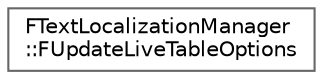 digraph "Graphical Class Hierarchy"
{
 // INTERACTIVE_SVG=YES
 // LATEX_PDF_SIZE
  bgcolor="transparent";
  edge [fontname=Helvetica,fontsize=10,labelfontname=Helvetica,labelfontsize=10];
  node [fontname=Helvetica,fontsize=10,shape=box,height=0.2,width=0.4];
  rankdir="LR";
  Node0 [id="Node000000",label="FTextLocalizationManager\l::FUpdateLiveTableOptions",height=0.2,width=0.4,color="grey40", fillcolor="white", style="filled",URL="$d6/d12/structFTextLocalizationManager_1_1FUpdateLiveTableOptions.html",tooltip=" "];
}
